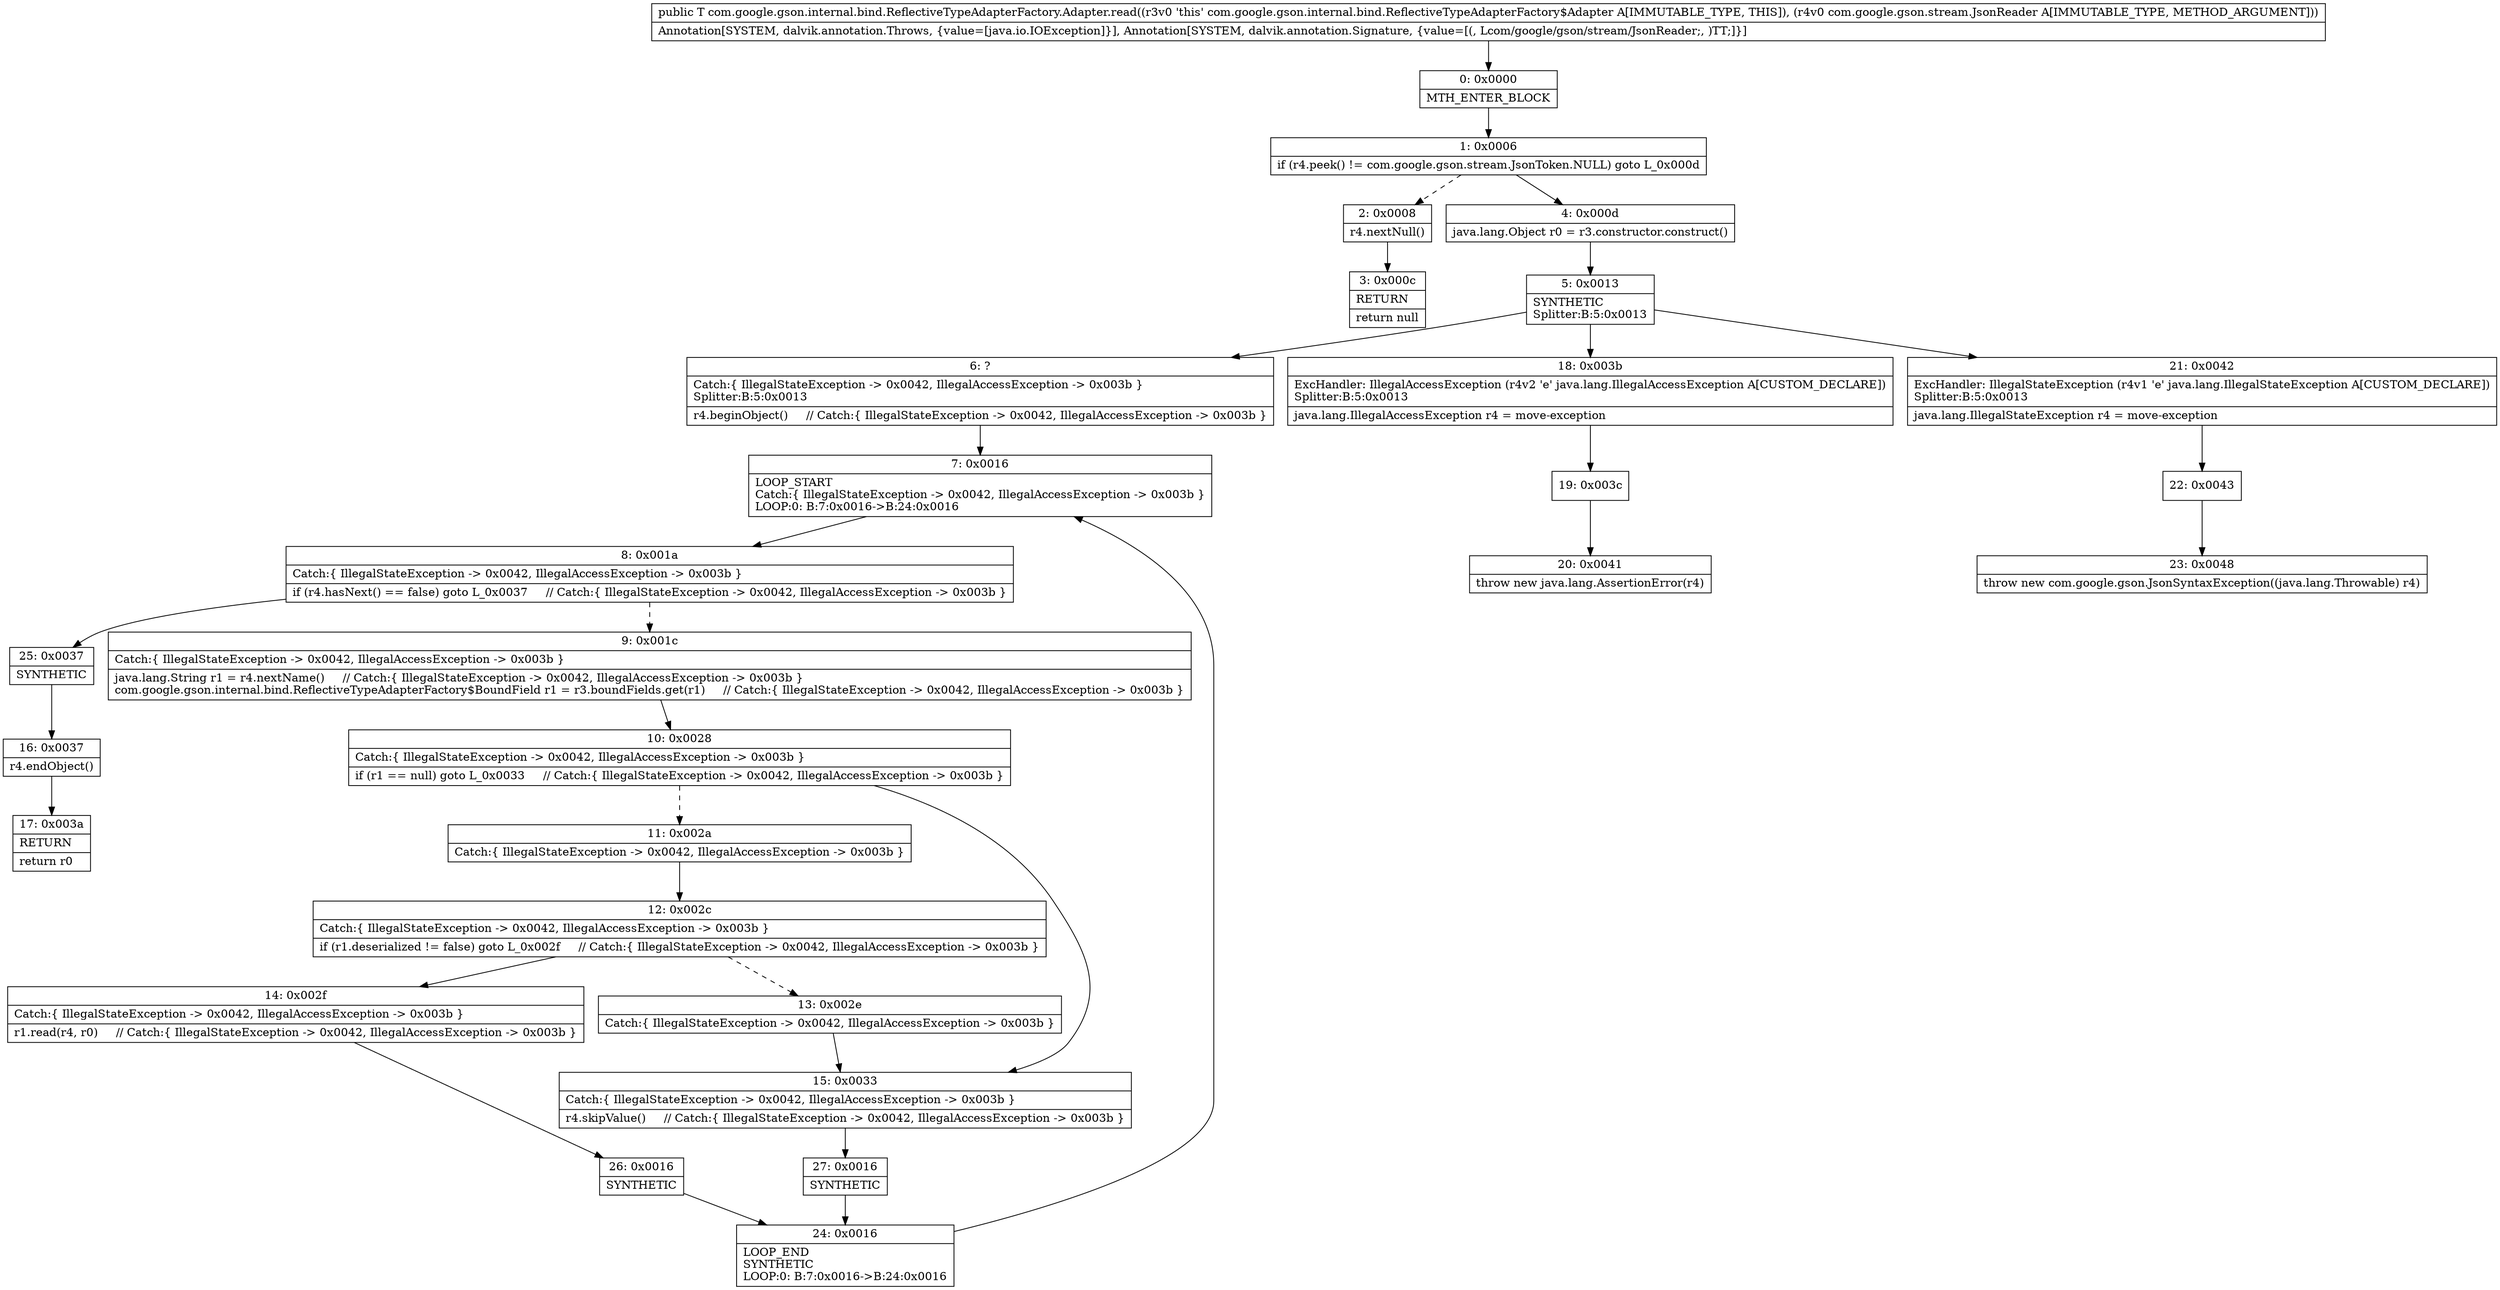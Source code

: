 digraph "CFG forcom.google.gson.internal.bind.ReflectiveTypeAdapterFactory.Adapter.read(Lcom\/google\/gson\/stream\/JsonReader;)Ljava\/lang\/Object;" {
Node_0 [shape=record,label="{0\:\ 0x0000|MTH_ENTER_BLOCK\l}"];
Node_1 [shape=record,label="{1\:\ 0x0006|if (r4.peek() != com.google.gson.stream.JsonToken.NULL) goto L_0x000d\l}"];
Node_2 [shape=record,label="{2\:\ 0x0008|r4.nextNull()\l}"];
Node_3 [shape=record,label="{3\:\ 0x000c|RETURN\l|return null\l}"];
Node_4 [shape=record,label="{4\:\ 0x000d|java.lang.Object r0 = r3.constructor.construct()\l}"];
Node_5 [shape=record,label="{5\:\ 0x0013|SYNTHETIC\lSplitter:B:5:0x0013\l}"];
Node_6 [shape=record,label="{6\:\ ?|Catch:\{ IllegalStateException \-\> 0x0042, IllegalAccessException \-\> 0x003b \}\lSplitter:B:5:0x0013\l|r4.beginObject()     \/\/ Catch:\{ IllegalStateException \-\> 0x0042, IllegalAccessException \-\> 0x003b \}\l}"];
Node_7 [shape=record,label="{7\:\ 0x0016|LOOP_START\lCatch:\{ IllegalStateException \-\> 0x0042, IllegalAccessException \-\> 0x003b \}\lLOOP:0: B:7:0x0016\-\>B:24:0x0016\l}"];
Node_8 [shape=record,label="{8\:\ 0x001a|Catch:\{ IllegalStateException \-\> 0x0042, IllegalAccessException \-\> 0x003b \}\l|if (r4.hasNext() == false) goto L_0x0037     \/\/ Catch:\{ IllegalStateException \-\> 0x0042, IllegalAccessException \-\> 0x003b \}\l}"];
Node_9 [shape=record,label="{9\:\ 0x001c|Catch:\{ IllegalStateException \-\> 0x0042, IllegalAccessException \-\> 0x003b \}\l|java.lang.String r1 = r4.nextName()     \/\/ Catch:\{ IllegalStateException \-\> 0x0042, IllegalAccessException \-\> 0x003b \}\lcom.google.gson.internal.bind.ReflectiveTypeAdapterFactory$BoundField r1 = r3.boundFields.get(r1)     \/\/ Catch:\{ IllegalStateException \-\> 0x0042, IllegalAccessException \-\> 0x003b \}\l}"];
Node_10 [shape=record,label="{10\:\ 0x0028|Catch:\{ IllegalStateException \-\> 0x0042, IllegalAccessException \-\> 0x003b \}\l|if (r1 == null) goto L_0x0033     \/\/ Catch:\{ IllegalStateException \-\> 0x0042, IllegalAccessException \-\> 0x003b \}\l}"];
Node_11 [shape=record,label="{11\:\ 0x002a|Catch:\{ IllegalStateException \-\> 0x0042, IllegalAccessException \-\> 0x003b \}\l}"];
Node_12 [shape=record,label="{12\:\ 0x002c|Catch:\{ IllegalStateException \-\> 0x0042, IllegalAccessException \-\> 0x003b \}\l|if (r1.deserialized != false) goto L_0x002f     \/\/ Catch:\{ IllegalStateException \-\> 0x0042, IllegalAccessException \-\> 0x003b \}\l}"];
Node_13 [shape=record,label="{13\:\ 0x002e|Catch:\{ IllegalStateException \-\> 0x0042, IllegalAccessException \-\> 0x003b \}\l}"];
Node_14 [shape=record,label="{14\:\ 0x002f|Catch:\{ IllegalStateException \-\> 0x0042, IllegalAccessException \-\> 0x003b \}\l|r1.read(r4, r0)     \/\/ Catch:\{ IllegalStateException \-\> 0x0042, IllegalAccessException \-\> 0x003b \}\l}"];
Node_15 [shape=record,label="{15\:\ 0x0033|Catch:\{ IllegalStateException \-\> 0x0042, IllegalAccessException \-\> 0x003b \}\l|r4.skipValue()     \/\/ Catch:\{ IllegalStateException \-\> 0x0042, IllegalAccessException \-\> 0x003b \}\l}"];
Node_16 [shape=record,label="{16\:\ 0x0037|r4.endObject()\l}"];
Node_17 [shape=record,label="{17\:\ 0x003a|RETURN\l|return r0\l}"];
Node_18 [shape=record,label="{18\:\ 0x003b|ExcHandler: IllegalAccessException (r4v2 'e' java.lang.IllegalAccessException A[CUSTOM_DECLARE])\lSplitter:B:5:0x0013\l|java.lang.IllegalAccessException r4 = move\-exception\l}"];
Node_19 [shape=record,label="{19\:\ 0x003c}"];
Node_20 [shape=record,label="{20\:\ 0x0041|throw new java.lang.AssertionError(r4)\l}"];
Node_21 [shape=record,label="{21\:\ 0x0042|ExcHandler: IllegalStateException (r4v1 'e' java.lang.IllegalStateException A[CUSTOM_DECLARE])\lSplitter:B:5:0x0013\l|java.lang.IllegalStateException r4 = move\-exception\l}"];
Node_22 [shape=record,label="{22\:\ 0x0043}"];
Node_23 [shape=record,label="{23\:\ 0x0048|throw new com.google.gson.JsonSyntaxException((java.lang.Throwable) r4)\l}"];
Node_24 [shape=record,label="{24\:\ 0x0016|LOOP_END\lSYNTHETIC\lLOOP:0: B:7:0x0016\-\>B:24:0x0016\l}"];
Node_25 [shape=record,label="{25\:\ 0x0037|SYNTHETIC\l}"];
Node_26 [shape=record,label="{26\:\ 0x0016|SYNTHETIC\l}"];
Node_27 [shape=record,label="{27\:\ 0x0016|SYNTHETIC\l}"];
MethodNode[shape=record,label="{public T com.google.gson.internal.bind.ReflectiveTypeAdapterFactory.Adapter.read((r3v0 'this' com.google.gson.internal.bind.ReflectiveTypeAdapterFactory$Adapter A[IMMUTABLE_TYPE, THIS]), (r4v0 com.google.gson.stream.JsonReader A[IMMUTABLE_TYPE, METHOD_ARGUMENT]))  | Annotation[SYSTEM, dalvik.annotation.Throws, \{value=[java.io.IOException]\}], Annotation[SYSTEM, dalvik.annotation.Signature, \{value=[(, Lcom\/google\/gson\/stream\/JsonReader;, )TT;]\}]\l}"];
MethodNode -> Node_0;
Node_0 -> Node_1;
Node_1 -> Node_2[style=dashed];
Node_1 -> Node_4;
Node_2 -> Node_3;
Node_4 -> Node_5;
Node_5 -> Node_6;
Node_5 -> Node_21;
Node_5 -> Node_18;
Node_6 -> Node_7;
Node_7 -> Node_8;
Node_8 -> Node_9[style=dashed];
Node_8 -> Node_25;
Node_9 -> Node_10;
Node_10 -> Node_11[style=dashed];
Node_10 -> Node_15;
Node_11 -> Node_12;
Node_12 -> Node_13[style=dashed];
Node_12 -> Node_14;
Node_13 -> Node_15;
Node_14 -> Node_26;
Node_15 -> Node_27;
Node_16 -> Node_17;
Node_18 -> Node_19;
Node_19 -> Node_20;
Node_21 -> Node_22;
Node_22 -> Node_23;
Node_24 -> Node_7;
Node_25 -> Node_16;
Node_26 -> Node_24;
Node_27 -> Node_24;
}

